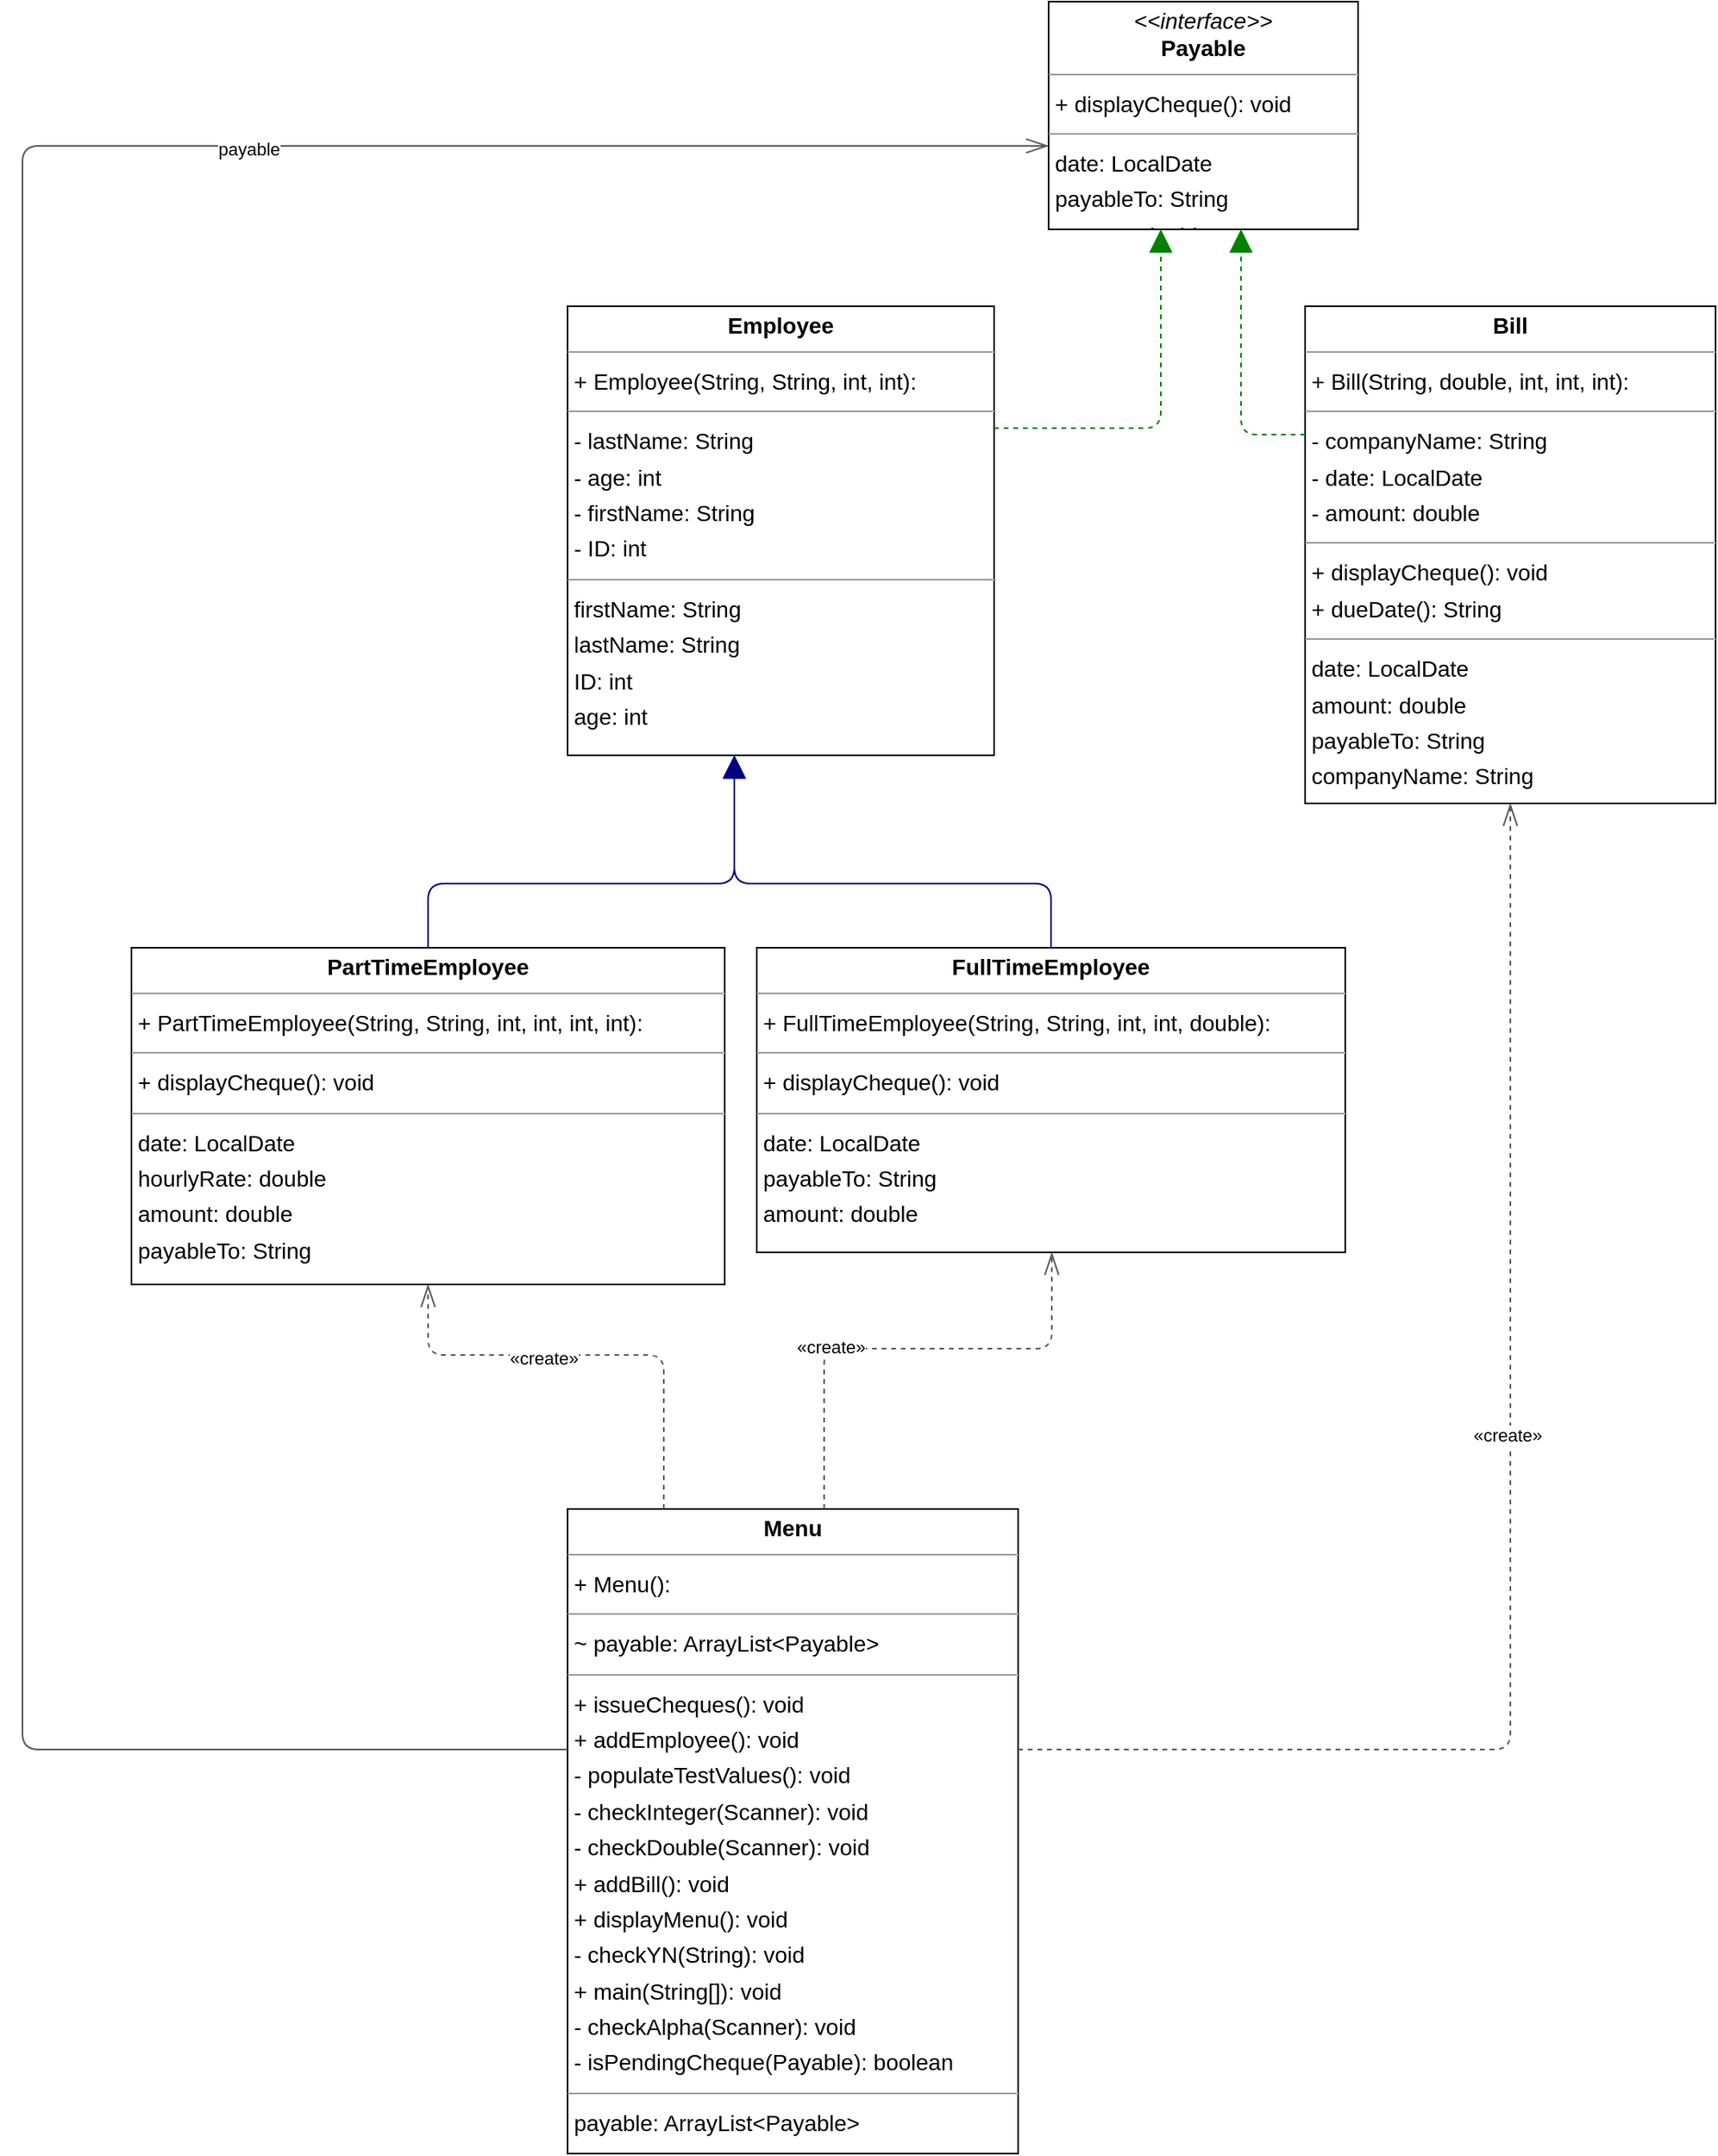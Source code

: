 <mxfile version="20.8.12" type="device"><diagram id="kWODpkHZ3JDKTA6NRmNS" name="Page-1"><mxGraphModel dx="2975" dy="1563" grid="1" gridSize="10" guides="1" tooltips="1" connect="1" arrows="1" fold="1" page="0" pageScale="1" pageWidth="850" pageHeight="1100" background="none" math="0" shadow="0"><root><mxCell id="0"/><mxCell id="1" parent="0"/><mxCell id="node0" value="&lt;p style=&quot;margin:0px;margin-top:4px;text-align:center;&quot;&gt;&lt;b&gt;Bill&lt;/b&gt;&lt;/p&gt;&lt;hr size=&quot;1&quot;/&gt;&lt;p style=&quot;margin:0 0 0 4px;line-height:1.6;&quot;&gt;+ Bill(String, double, int, int, int): &lt;/p&gt;&lt;hr size=&quot;1&quot;/&gt;&lt;p style=&quot;margin:0 0 0 4px;line-height:1.6;&quot;&gt;- companyName: String&lt;br/&gt;- date: LocalDate&lt;br/&gt;- amount: double&lt;/p&gt;&lt;hr size=&quot;1&quot;/&gt;&lt;p style=&quot;margin:0 0 0 4px;line-height:1.6;&quot;&gt;+ displayCheque(): void&lt;br/&gt;+ dueDate(): String&lt;/p&gt;&lt;hr size=&quot;1&quot;/&gt;&lt;p style=&quot;margin:0 0 0 4px;line-height:1.6;&quot;&gt; date: LocalDate&lt;br/&gt; amount: double&lt;br/&gt; payableTo: String&lt;br/&gt; companyName: String&lt;/p&gt;" style="verticalAlign=top;align=left;overflow=fill;fontSize=14;fontFamily=Helvetica;html=1;rounded=0;shadow=0;comic=0;labelBackgroundColor=none;strokeWidth=1;" parent="1" vertex="1"><mxGeometry x="630" y="80" width="256" height="310" as="geometry"/></mxCell><mxCell id="node5" value="&lt;p style=&quot;margin:0px;margin-top:4px;text-align:center;&quot;&gt;&lt;b&gt;Employee&lt;/b&gt;&lt;/p&gt;&lt;hr size=&quot;1&quot;/&gt;&lt;p style=&quot;margin:0 0 0 4px;line-height:1.6;&quot;&gt;+ Employee(String, String, int, int): &lt;/p&gt;&lt;hr size=&quot;1&quot;/&gt;&lt;p style=&quot;margin:0 0 0 4px;line-height:1.6;&quot;&gt;- lastName: String&lt;br/&gt;- age: int&lt;br/&gt;- firstName: String&lt;br/&gt;- ID: int&lt;/p&gt;&lt;hr size=&quot;1&quot;/&gt;&lt;p style=&quot;margin:0 0 0 4px;line-height:1.6;&quot;&gt; firstName: String&lt;br/&gt; lastName: String&lt;br/&gt; ID: int&lt;br/&gt; age: int&lt;/p&gt;" style="verticalAlign=top;align=left;overflow=fill;fontSize=14;fontFamily=Helvetica;html=1;rounded=0;shadow=0;comic=0;labelBackgroundColor=none;strokeWidth=1;" parent="1" vertex="1"><mxGeometry x="170" y="80" width="266" height="280" as="geometry"/></mxCell><mxCell id="node1" value="&lt;p style=&quot;margin:0px;margin-top:4px;text-align:center;&quot;&gt;&lt;b&gt;FullTimeEmployee&lt;/b&gt;&lt;/p&gt;&lt;hr size=&quot;1&quot;/&gt;&lt;p style=&quot;margin:0 0 0 4px;line-height:1.6;&quot;&gt;+ FullTimeEmployee(String, String, int, int, double): &lt;/p&gt;&lt;hr size=&quot;1&quot;/&gt;&lt;p style=&quot;margin:0 0 0 4px;line-height:1.6;&quot;&gt;+ displayCheque(): void&lt;/p&gt;&lt;hr size=&quot;1&quot;/&gt;&lt;p style=&quot;margin:0 0 0 4px;line-height:1.6;&quot;&gt; date: LocalDate&lt;br/&gt; payableTo: String&lt;br/&gt; amount: double&lt;/p&gt;" style="verticalAlign=top;align=left;overflow=fill;fontSize=14;fontFamily=Helvetica;html=1;rounded=0;shadow=0;comic=0;labelBackgroundColor=none;strokeWidth=1;" parent="1" vertex="1"><mxGeometry x="288" y="480" width="367" height="190" as="geometry"/></mxCell><mxCell id="node3" value="&lt;p style=&quot;margin:0px;margin-top:4px;text-align:center;&quot;&gt;&lt;b&gt;Menu&lt;/b&gt;&lt;/p&gt;&lt;hr size=&quot;1&quot;/&gt;&lt;p style=&quot;margin:0 0 0 4px;line-height:1.6;&quot;&gt;+ Menu(): &lt;/p&gt;&lt;hr size=&quot;1&quot;/&gt;&lt;p style=&quot;margin:0 0 0 4px;line-height:1.6;&quot;&gt;~ payable: ArrayList&amp;lt;Payable&amp;gt;&lt;/p&gt;&lt;hr size=&quot;1&quot;/&gt;&lt;p style=&quot;margin:0 0 0 4px;line-height:1.6;&quot;&gt;+ issueCheques(): void&lt;br/&gt;+ addEmployee(): void&lt;br/&gt;- populateTestValues(): void&lt;br/&gt;- checkInteger(Scanner): void&lt;br/&gt;- checkDouble(Scanner): void&lt;br/&gt;+ addBill(): void&lt;br/&gt;+ displayMenu(): void&lt;br/&gt;- checkYN(String): void&lt;br/&gt;+ main(String[]): void&lt;br/&gt;- checkAlpha(Scanner): void&lt;br/&gt;- isPendingCheque(Payable): boolean&lt;/p&gt;&lt;hr size=&quot;1&quot;/&gt;&lt;p style=&quot;margin:0 0 0 4px;line-height:1.6;&quot;&gt; payable: ArrayList&amp;lt;Payable&amp;gt;&lt;/p&gt;" style="verticalAlign=top;align=left;overflow=fill;fontSize=14;fontFamily=Helvetica;html=1;rounded=0;shadow=0;comic=0;labelBackgroundColor=none;strokeWidth=1;" parent="1" vertex="1"><mxGeometry x="170" y="830" width="281" height="402" as="geometry"/></mxCell><mxCell id="node4" value="&lt;p style=&quot;margin:0px;margin-top:4px;text-align:center;&quot;&gt;&lt;b&gt;PartTimeEmployee&lt;/b&gt;&lt;/p&gt;&lt;hr size=&quot;1&quot;/&gt;&lt;p style=&quot;margin:0 0 0 4px;line-height:1.6;&quot;&gt;+ PartTimeEmployee(String, String, int, int, int, int): &lt;/p&gt;&lt;hr size=&quot;1&quot;/&gt;&lt;p style=&quot;margin:0 0 0 4px;line-height:1.6;&quot;&gt;+ displayCheque(): void&lt;/p&gt;&lt;hr size=&quot;1&quot;/&gt;&lt;p style=&quot;margin:0 0 0 4px;line-height:1.6;&quot;&gt; date: LocalDate&lt;br/&gt; hourlyRate: double&lt;br/&gt; amount: double&lt;br/&gt; payableTo: String&lt;/p&gt;" style="verticalAlign=top;align=left;overflow=fill;fontSize=14;fontFamily=Helvetica;html=1;rounded=0;shadow=0;comic=0;labelBackgroundColor=none;strokeWidth=1;" parent="1" vertex="1"><mxGeometry x="-102" y="480" width="370" height="210" as="geometry"/></mxCell><mxCell id="node2" value="&lt;p style=&quot;margin:0px;margin-top:4px;text-align:center;&quot;&gt;&lt;i&gt;&amp;lt;&amp;lt;interface&amp;gt;&amp;gt;&lt;/i&gt;&lt;br/&gt;&lt;b&gt;Payable&lt;/b&gt;&lt;/p&gt;&lt;hr size=&quot;1&quot;/&gt;&lt;p style=&quot;margin:0 0 0 4px;line-height:1.6;&quot;&gt;+ displayCheque(): void&lt;/p&gt;&lt;hr size=&quot;1&quot;/&gt;&lt;p style=&quot;margin:0 0 0 4px;line-height:1.6;&quot;&gt; date: LocalDate&lt;br/&gt; payableTo: String&lt;br/&gt; amount: double&lt;/p&gt;" style="verticalAlign=top;align=left;overflow=fill;fontSize=14;fontFamily=Helvetica;html=1;rounded=0;shadow=0;comic=0;labelBackgroundColor=none;strokeWidth=1;" parent="1" vertex="1"><mxGeometry x="470" y="-110" width="193" height="142" as="geometry"/></mxCell><mxCell id="edge1" value="" style="html=1;rounded=1;edgeStyle=orthogonalEdgeStyle;dashed=1;startArrow=none;endArrow=block;endSize=12;strokeColor=#008200;" parent="1" source="node0" target="node2" edge="1"><mxGeometry width="50" height="50" relative="1" as="geometry"><Array as="points"><mxPoint x="590" y="160"/></Array></mxGeometry></mxCell><mxCell id="edge2" value="" style="html=1;rounded=1;edgeStyle=orthogonalEdgeStyle;dashed=1;startArrow=none;endArrow=block;endSize=12;strokeColor=#008200;" parent="1" source="node5" target="node2" edge="1"><mxGeometry width="50" height="50" relative="1" as="geometry"><Array as="points"><mxPoint x="274" y="156"/><mxPoint x="540" y="156"/></Array></mxGeometry></mxCell><mxCell id="edge0" value="" style="html=1;rounded=1;edgeStyle=orthogonalEdgeStyle;dashed=0;startArrow=none;endArrow=block;endSize=12;strokeColor=#000082;" parent="1" source="node1" target="node5" edge="1"><mxGeometry width="50" height="50" relative="1" as="geometry"><Array as="points"><mxPoint x="472" y="440"/><mxPoint x="274" y="440"/></Array></mxGeometry></mxCell><mxCell id="edge7" value="" style="html=1;rounded=1;edgeStyle=orthogonalEdgeStyle;dashed=1;startArrow=none;endArrow=openThin;endSize=12;strokeColor=#595959;" parent="1" source="node3" target="node0" edge="1"><mxGeometry width="50" height="50" relative="1" as="geometry"><Array as="points"><mxPoint x="758" y="980"/></Array></mxGeometry></mxCell><mxCell id="label44" value="" style="edgeLabel;resizable=0;html=1;align=left;verticalAlign=top;strokeColor=default;" parent="edge7" vertex="1" connectable="0"><mxGeometry x="673" y="848" as="geometry"/></mxCell><mxCell id="OKcO_NdhuOHb9IParHi2-4" value="«create»" style="edgeLabel;html=1;align=center;verticalAlign=middle;resizable=0;points=[];" vertex="1" connectable="0" parent="edge7"><mxGeometry x="0.123" y="2" relative="1" as="geometry"><mxPoint as="offset"/></mxGeometry></mxCell><mxCell id="edge6" value="" style="html=1;rounded=1;edgeStyle=orthogonalEdgeStyle;dashed=1;startArrow=none;endArrow=openThin;endSize=12;strokeColor=#595959;" parent="1" source="node3" target="node1" edge="1"><mxGeometry width="50" height="50" relative="1" as="geometry"><Array as="points"><mxPoint x="330" y="730"/><mxPoint x="472" y="730"/></Array></mxGeometry></mxCell><mxCell id="label38" value="" style="edgeLabel;resizable=0;html=1;align=left;verticalAlign=top;strokeColor=default;" parent="edge6" vertex="1" connectable="0"><mxGeometry x="259" y="736" as="geometry"/></mxCell><mxCell id="OKcO_NdhuOHb9IParHi2-2" value="«create»" style="edgeLabel;html=1;align=center;verticalAlign=middle;resizable=0;points=[];" vertex="1" connectable="0" parent="edge6"><mxGeometry x="-0.315" y="1" relative="1" as="geometry"><mxPoint as="offset"/></mxGeometry></mxCell><mxCell id="edge4" value="" style="html=1;rounded=1;edgeStyle=orthogonalEdgeStyle;dashed=1;startArrow=none;endArrow=openThin;endSize=12;strokeColor=#595959;" parent="1" source="node3" target="node4" edge="1"><mxGeometry width="50" height="50" relative="1" as="geometry"><Array as="points"><mxPoint x="230" y="734"/><mxPoint x="83" y="734"/></Array></mxGeometry></mxCell><mxCell id="label26" value="" style="edgeLabel;resizable=0;html=1;align=left;verticalAlign=top;strokeColor=default;" parent="edge4" vertex="1" connectable="0"><mxGeometry x="57" y="731" as="geometry"/></mxCell><mxCell id="OKcO_NdhuOHb9IParHi2-3" value="«create»" style="edgeLabel;html=1;align=center;verticalAlign=middle;resizable=0;points=[];" vertex="1" connectable="0" parent="edge4"><mxGeometry x="0.192" y="2" relative="1" as="geometry"><mxPoint as="offset"/></mxGeometry></mxCell><mxCell id="edge5" value="" style="html=1;rounded=1;edgeStyle=orthogonalEdgeStyle;dashed=0;startArrow=diamondThinstartSize=12;endArrow=openThin;endSize=12;strokeColor=#595959;" parent="1" source="node3" target="node2" edge="1"><mxGeometry width="50" height="50" relative="1" as="geometry"><Array as="points"><mxPoint x="-170" y="980"/><mxPoint x="-170" y="-20"/></Array></mxGeometry></mxCell><mxCell id="label35" value="" style="edgeLabel;resizable=0;html=1;align=left;verticalAlign=top;strokeColor=default;" parent="edge5" vertex="1" connectable="0"><mxGeometry x="116" y="54" as="geometry"/></mxCell><mxCell id="OKcO_NdhuOHb9IParHi2-1" value="payable" style="edgeLabel;html=1;align=center;verticalAlign=middle;resizable=0;points=[];" vertex="1" connectable="0" parent="edge5"><mxGeometry x="0.496" y="-2" relative="1" as="geometry"><mxPoint as="offset"/></mxGeometry></mxCell><mxCell id="edge3" value="" style="html=1;rounded=1;edgeStyle=orthogonalEdgeStyle;dashed=0;startArrow=none;endArrow=block;endSize=12;strokeColor=#000082;" parent="1" source="node4" target="node5" edge="1"><mxGeometry width="50" height="50" relative="1" as="geometry"><Array as="points"><mxPoint x="83" y="440"/><mxPoint x="274" y="440"/></Array></mxGeometry></mxCell></root></mxGraphModel></diagram></mxfile>